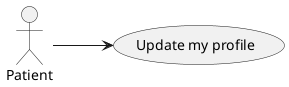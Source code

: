 ﻿@startuml
left to right direction

actor "Patient" as user
usecase "Update my profile" as goal

user --> goal

@enduml